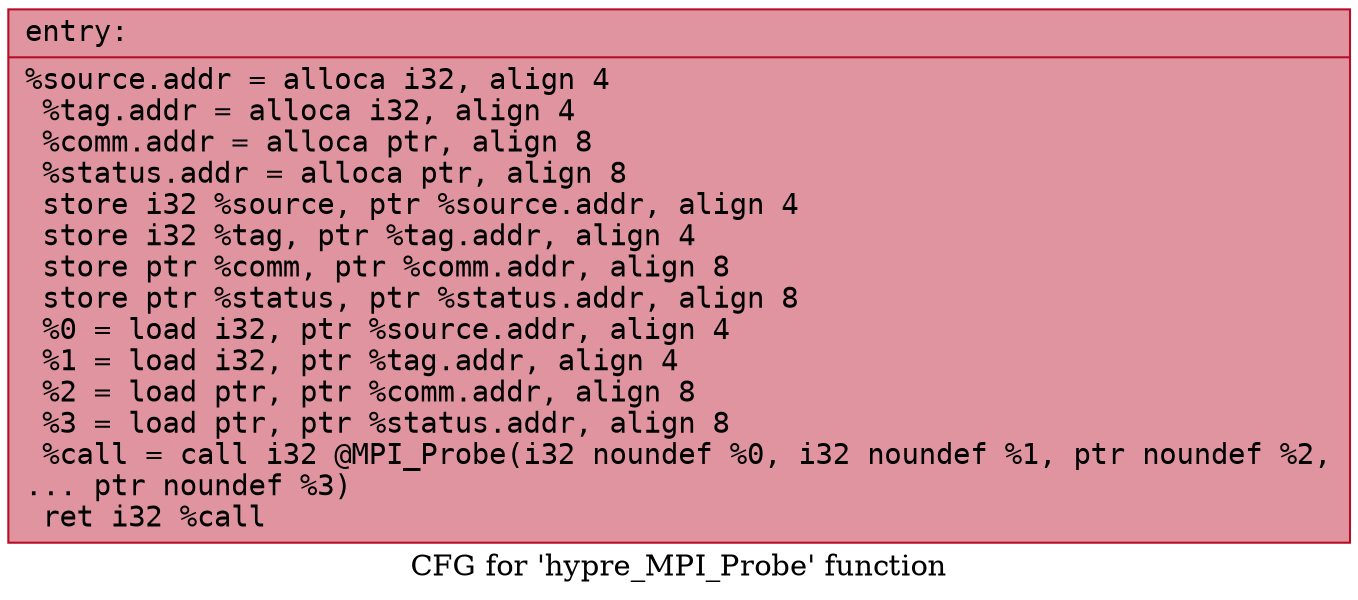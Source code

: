 digraph "CFG for 'hypre_MPI_Probe' function" {
	label="CFG for 'hypre_MPI_Probe' function";

	Node0x5555d6650080 [shape=record,color="#b70d28ff", style=filled, fillcolor="#b70d2870" fontname="Courier",label="{entry:\l|  %source.addr = alloca i32, align 4\l  %tag.addr = alloca i32, align 4\l  %comm.addr = alloca ptr, align 8\l  %status.addr = alloca ptr, align 8\l  store i32 %source, ptr %source.addr, align 4\l  store i32 %tag, ptr %tag.addr, align 4\l  store ptr %comm, ptr %comm.addr, align 8\l  store ptr %status, ptr %status.addr, align 8\l  %0 = load i32, ptr %source.addr, align 4\l  %1 = load i32, ptr %tag.addr, align 4\l  %2 = load ptr, ptr %comm.addr, align 8\l  %3 = load ptr, ptr %status.addr, align 8\l  %call = call i32 @MPI_Probe(i32 noundef %0, i32 noundef %1, ptr noundef %2,\l... ptr noundef %3)\l  ret i32 %call\l}"];
}
